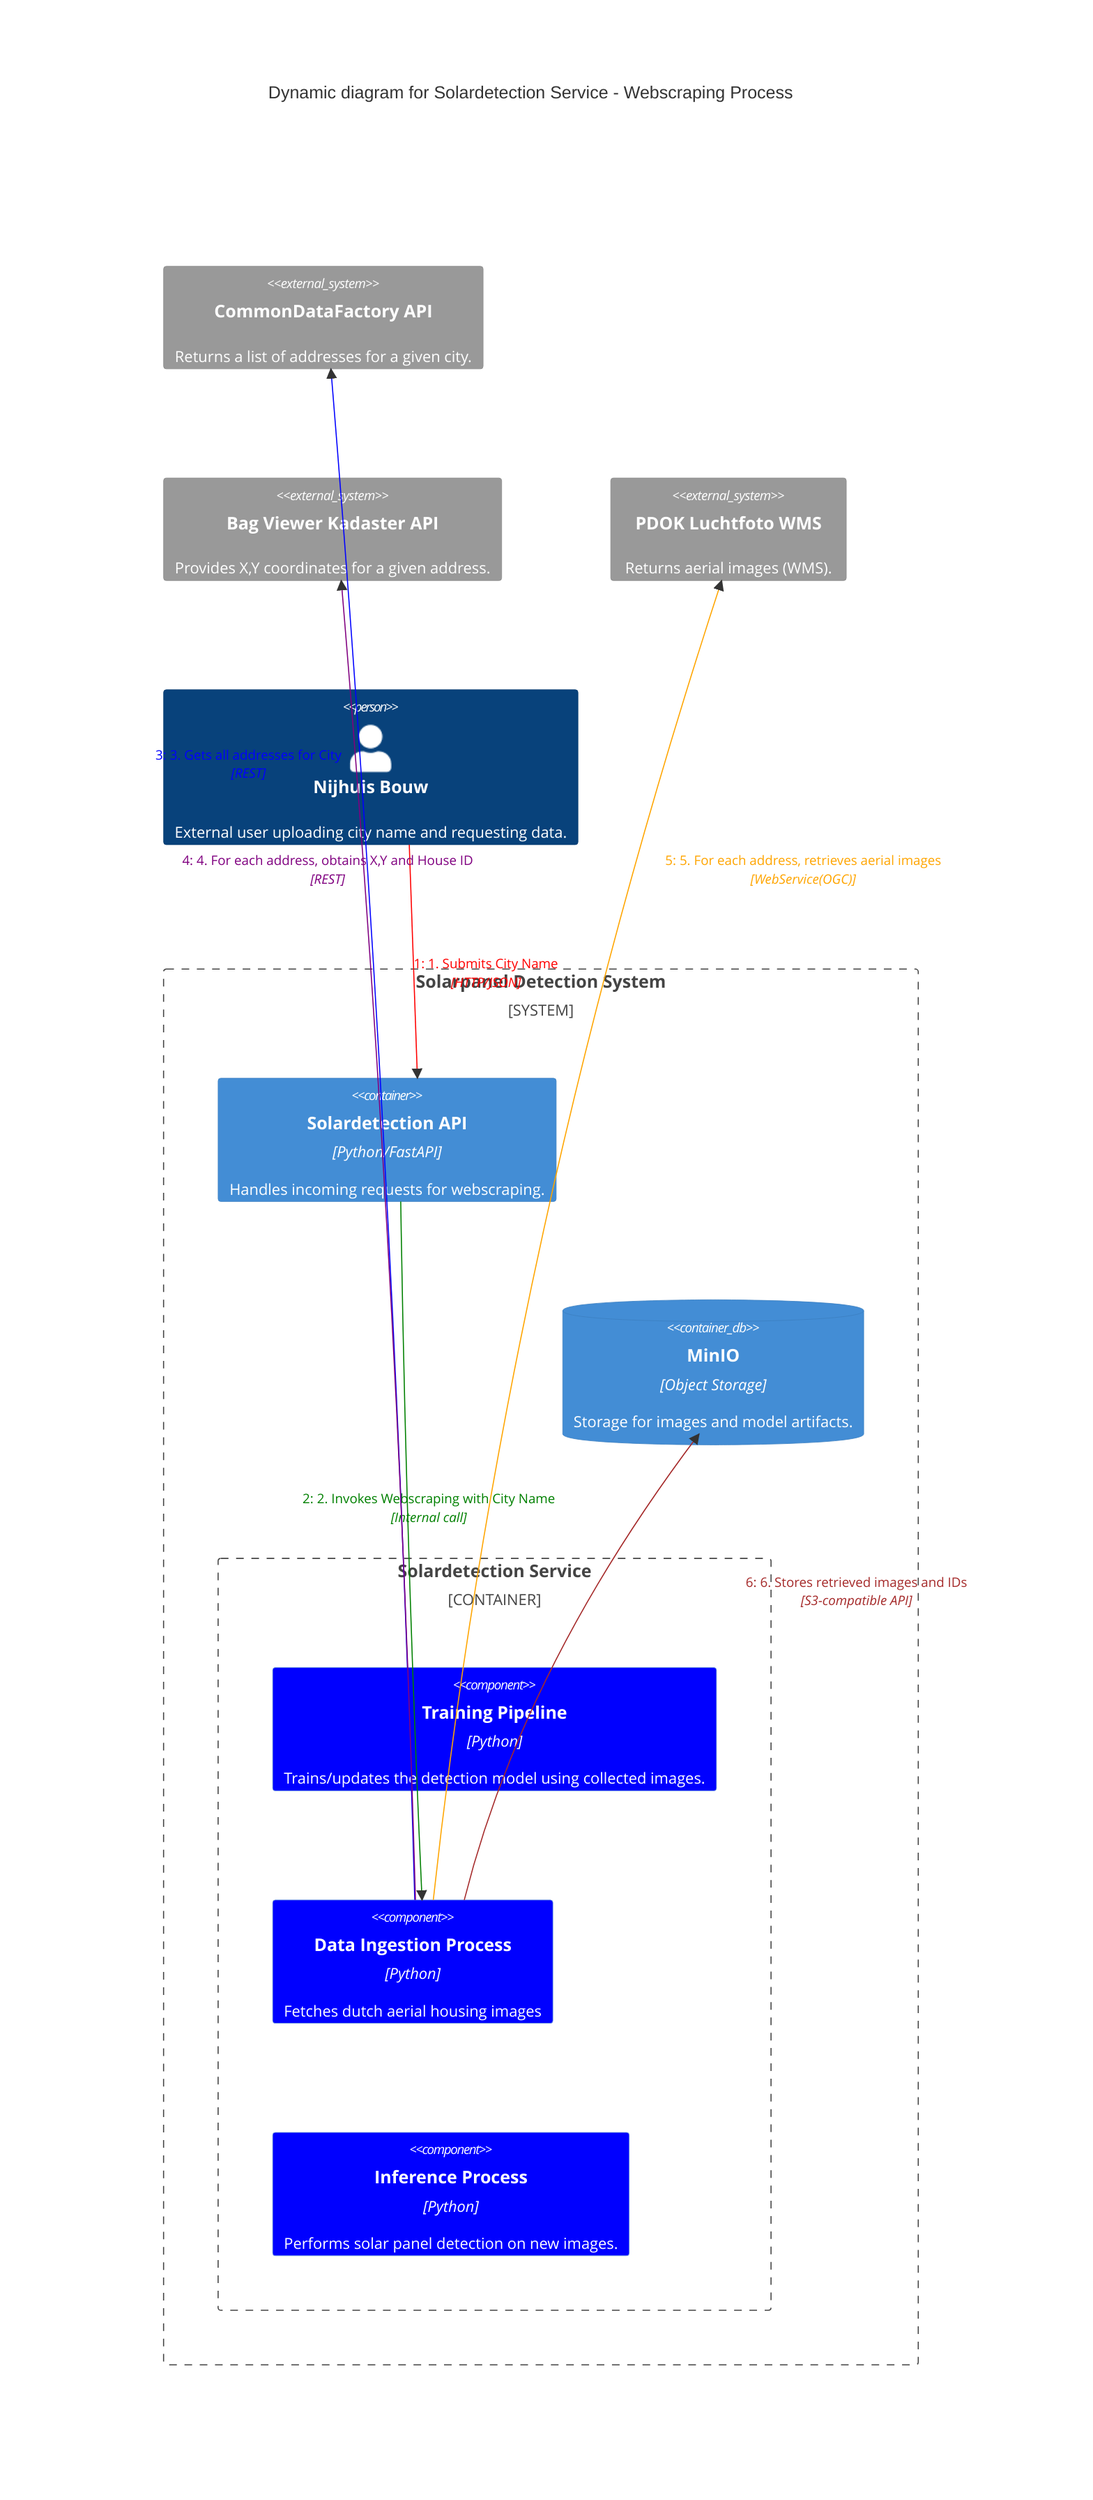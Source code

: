 C4Dynamic
title Dynamic diagram for Solardetection Service - Webscraping Process

System_Ext(commondata, "CommonDataFactory API", "Returns a list of addresses for a given city.")
System_Ext(kadaster, "Bag Viewer Kadaster API", "Provides X,Y coordinates for a given address.")
System_Ext(pdok, "PDOK Luchtfoto WMS", "Returns aerial images (WMS).")
Person(nijhuis, "Nijhuis Bouw", "External user uploading city name and requesting data.")

System_Boundary(system, "Solarpanel Detection System"){
    Container(fastapi, "Solardetection API", "Python/FastAPI", "Handles incoming requests for webscraping.")

    Container_Boundary(sds, "Solardetection Service") {
        Component(training, "Training Pipeline", "Python", "Trains/updates the detection model using collected images.")
        Component(webscraping, "Data Ingestion Process", "Python", "Fetches dutch aerial housing images")
        Component(inference, "Inference Process", "Python", "Performs solar panel detection on new images.")
    }

    Container(dummy1, " ", " ", " ") 

    ContainerDb(minio, "MinIO", "Object Storage", "Storage for images and model artifacts.")
}


UpdateElementStyle(dummy1, $bgColor="transparent", $borderColor="transparent", $fontColor="transparent")

UpdateElementStyle(training, $bgColor="blue")
UpdateElementStyle(webscraping, $bgColor="blue")
UpdateElementStyle(inference, $bgColor="blue")



Rel(nijhuis, fastapi, "1. Submits City Name", "HTTP/JSON")
Rel(fastapi, webscraping, "2. Invokes Webscraping with City Name", "Internal call")
Rel(webscraping, commondata, "3. Gets all addresses for City", "REST")
Rel(webscraping, kadaster, "4. For each address, obtains X,Y and House ID", "REST")
Rel(webscraping, pdok, "5. For each address, retrieves aerial images", "WebService(OGC)")
Rel(webscraping, minio, "6. Stores retrieved images and IDs", "S3-compatible API")


UpdateRelStyle(nijhuis, fastapi, $textColor="red", $lineColor="red", $offsetX="0", $offsetY="0")
UpdateRelStyle(fastapi, webscraping, $textColor="green", $lineColor="green", $offsetX="-100", $offsetY="-50")
UpdateRelStyle(webscraping, commondata, $textColor="blue", $lineColor="blue", $offsetY="-350", $offsetX="-200")
UpdateRelStyle(webscraping, kadaster, $textColor="purple", $lineColor="purple", $offsetY="-350", $offsetX="-180")
UpdateRelStyle(webscraping, pdok, $textColor="orange", $lineColor="orange", $offsetY="-350", $offsetX="80")
UpdateRelStyle(webscraping, minio, $textColor="brown", $lineColor="brown", $offsetX="150", $offsetY="-80")
